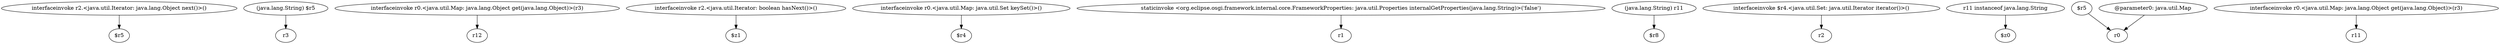 digraph g {
0[label="interfaceinvoke r2.<java.util.Iterator: java.lang.Object next()>()"]
1[label="$r5"]
0->1[label=""]
2[label="(java.lang.String) $r5"]
3[label="r3"]
2->3[label=""]
4[label="interfaceinvoke r0.<java.util.Map: java.lang.Object get(java.lang.Object)>(r3)"]
5[label="r12"]
4->5[label=""]
6[label="interfaceinvoke r2.<java.util.Iterator: boolean hasNext()>()"]
7[label="$z1"]
6->7[label=""]
8[label="interfaceinvoke r0.<java.util.Map: java.util.Set keySet()>()"]
9[label="$r4"]
8->9[label=""]
10[label="staticinvoke <org.eclipse.osgi.framework.internal.core.FrameworkProperties: java.util.Properties internalGetProperties(java.lang.String)>('false')"]
11[label="r1"]
10->11[label=""]
12[label="(java.lang.String) r11"]
13[label="$r8"]
12->13[label=""]
14[label="interfaceinvoke $r4.<java.util.Set: java.util.Iterator iterator()>()"]
15[label="r2"]
14->15[label=""]
16[label="r11 instanceof java.lang.String"]
17[label="$z0"]
16->17[label=""]
18[label="$r5"]
19[label="r0"]
18->19[label=""]
20[label="@parameter0: java.util.Map"]
20->19[label=""]
21[label="interfaceinvoke r0.<java.util.Map: java.lang.Object get(java.lang.Object)>(r3)"]
22[label="r11"]
21->22[label=""]
}